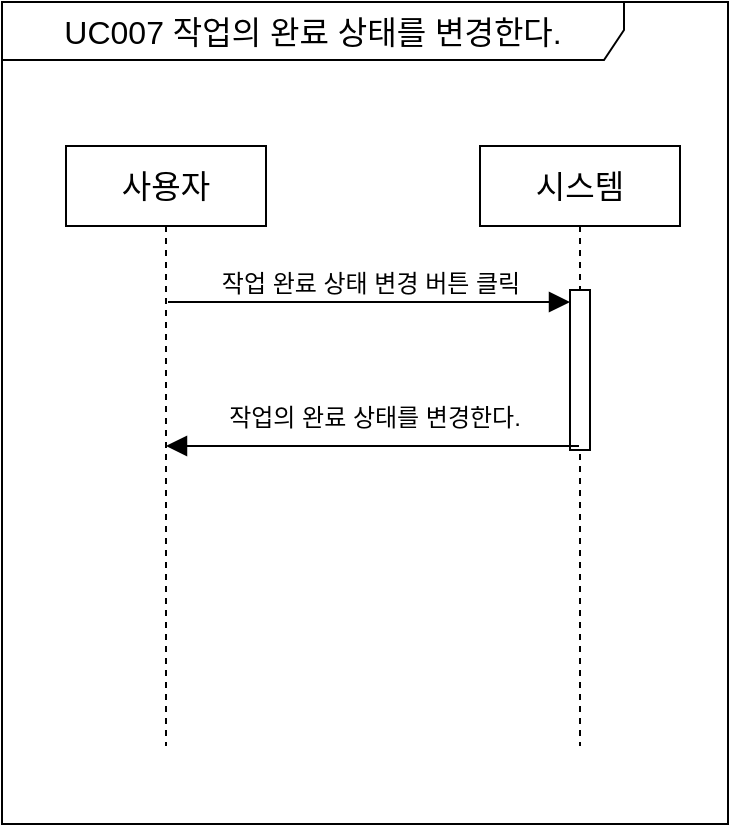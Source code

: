 <mxfile version="21.3.6" type="device">
  <diagram name="페이지-1" id="yU33wogELhqiqXkEr2BG">
    <mxGraphModel dx="469" dy="1015" grid="0" gridSize="10" guides="1" tooltips="1" connect="1" arrows="1" fold="1" page="0" pageScale="1" pageWidth="827" pageHeight="1169" math="0" shadow="0">
      <root>
        <mxCell id="0" />
        <mxCell id="1" parent="0" />
        <mxCell id="8cCUTo8xv_mFH54zS42w-1" value="사용자" style="shape=umlLifeline;perimeter=lifelinePerimeter;whiteSpace=wrap;html=1;container=1;dropTarget=0;collapsible=0;recursiveResize=0;outlineConnect=0;portConstraint=eastwest;newEdgeStyle={&quot;edgeStyle&quot;:&quot;elbowEdgeStyle&quot;,&quot;elbow&quot;:&quot;vertical&quot;,&quot;curved&quot;:0,&quot;rounded&quot;:0};fontSize=16;" vertex="1" parent="1">
          <mxGeometry x="41" y="34" width="100" height="300" as="geometry" />
        </mxCell>
        <mxCell id="8cCUTo8xv_mFH54zS42w-2" value="시스템" style="shape=umlLifeline;perimeter=lifelinePerimeter;whiteSpace=wrap;html=1;container=1;dropTarget=0;collapsible=0;recursiveResize=0;outlineConnect=0;portConstraint=eastwest;newEdgeStyle={&quot;edgeStyle&quot;:&quot;elbowEdgeStyle&quot;,&quot;elbow&quot;:&quot;vertical&quot;,&quot;curved&quot;:0,&quot;rounded&quot;:0};fontSize=16;" vertex="1" parent="1">
          <mxGeometry x="248" y="34" width="100" height="300" as="geometry" />
        </mxCell>
        <mxCell id="8cCUTo8xv_mFH54zS42w-3" value="" style="html=1;points=[];perimeter=orthogonalPerimeter;outlineConnect=0;targetShapes=umlLifeline;portConstraint=eastwest;newEdgeStyle={&quot;edgeStyle&quot;:&quot;elbowEdgeStyle&quot;,&quot;elbow&quot;:&quot;vertical&quot;,&quot;curved&quot;:0,&quot;rounded&quot;:0};fontSize=16;" vertex="1" parent="8cCUTo8xv_mFH54zS42w-2">
          <mxGeometry x="45" y="72" width="10" height="80" as="geometry" />
        </mxCell>
        <mxCell id="8cCUTo8xv_mFH54zS42w-4" value="작업 완료 상태 변경 버튼 클릭" style="html=1;verticalAlign=bottom;endArrow=block;edgeStyle=elbowEdgeStyle;elbow=vertical;curved=0;rounded=0;fontSize=12;startSize=8;endSize=8;" edge="1" target="8cCUTo8xv_mFH54zS42w-3" parent="1">
          <mxGeometry x="0.005" relative="1" as="geometry">
            <mxPoint x="92" y="112" as="sourcePoint" />
            <mxPoint as="offset" />
          </mxGeometry>
        </mxCell>
        <mxCell id="8cCUTo8xv_mFH54zS42w-6" value="작업의 완료 상태를 변경한다." style="html=1;verticalAlign=bottom;endArrow=block;edgeStyle=elbowEdgeStyle;elbow=vertical;curved=0;rounded=0;fontSize=12;startSize=8;endSize=8;" edge="1" parent="1" source="8cCUTo8xv_mFH54zS42w-2" target="8cCUTo8xv_mFH54zS42w-1">
          <mxGeometry x="-0.005" y="-5" width="80" relative="1" as="geometry">
            <mxPoint x="148" y="296" as="sourcePoint" />
            <mxPoint x="228" y="296" as="targetPoint" />
            <mxPoint as="offset" />
          </mxGeometry>
        </mxCell>
        <mxCell id="8cCUTo8xv_mFH54zS42w-7" value="UC007 작업의 완료 상태를 변경한다." style="shape=umlFrame;whiteSpace=wrap;html=1;pointerEvents=0;fontSize=16;width=311;height=29;" vertex="1" parent="1">
          <mxGeometry x="9" y="-38" width="363" height="411" as="geometry" />
        </mxCell>
      </root>
    </mxGraphModel>
  </diagram>
</mxfile>
